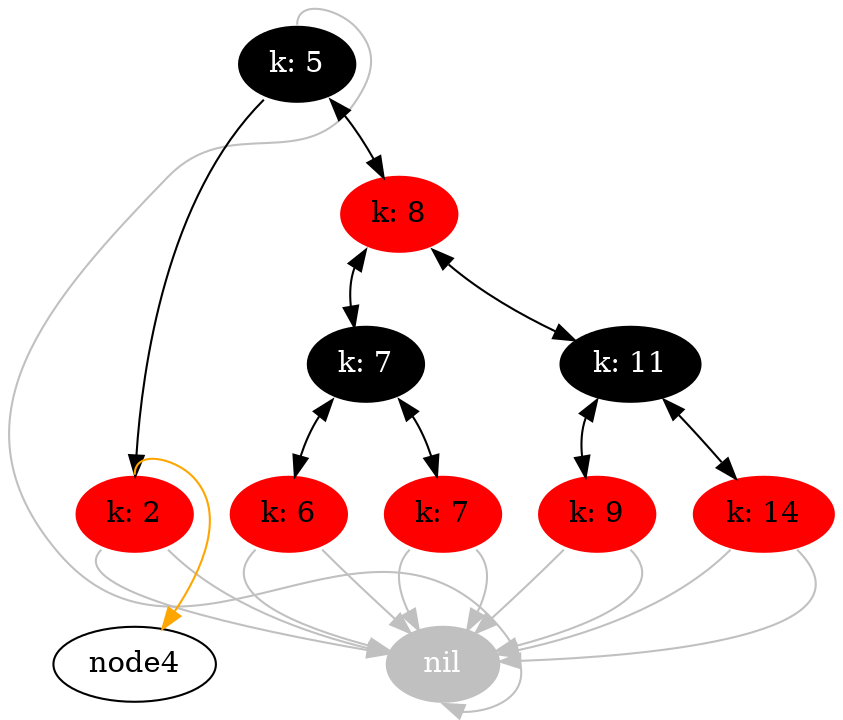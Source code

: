 digraph RBTMultimap {
	 node1 [label="nil", style=filled, color=grey, fontcolor=white];
	 node2 -> node1 [constraint=false, tailport=n, headport=s, color=grey];
	 node2 [label="k: 5", style=filled, color=black, fontcolor=white];
	 node2 -> node3 [tailport=sw];
	 node3 -> node4 [tailport=n, color=orange];
	 node2 -> node5 [tailport=se, dir=both];
	 node3 [label="k: 2", style=filled, color=red];
	 node3 -> node1 [tailport=sw, color=grey];
	 node3 -> node1 [tailport=se, color=grey];
	 node5 [label="k: 8", style=filled, color=red];
	 node5 -> node6 [tailport=sw, dir=both];
	 node5 -> node7 [tailport=se, dir=both];
	 node6 [label="k: 7", style=filled, color=black, fontcolor=white];
	 node6 -> node8 [tailport=sw, dir=both];
	 node6 -> node9 [tailport=se, dir=both];
	 node7 [label="k: 11", style=filled, color=black, fontcolor=white];
	 node7 -> node10 [tailport=sw, dir=both];
	 node7 -> node11 [tailport=se, dir=both];
	 node8 [label="k: 6", style=filled, color=red];
	 node8 -> node1 [tailport=sw, color=grey];
	 node8 -> node1 [tailport=se, color=grey];
	 node9 [label="k: 7", style=filled, color=red];
	 node9 -> node1 [tailport=sw, color=grey];
	 node9 -> node1 [tailport=se, color=grey];
	 node10 [label="k: 9", style=filled, color=red];
	 node10 -> node1 [tailport=sw, color=grey];
	 node10 -> node1 [tailport=se, color=grey];
	 node11 [label="k: 14", style=filled, color=red];
	 node11 -> node1 [tailport=sw, color=grey];
	 node11 -> node1 [tailport=se, color=grey];
}

